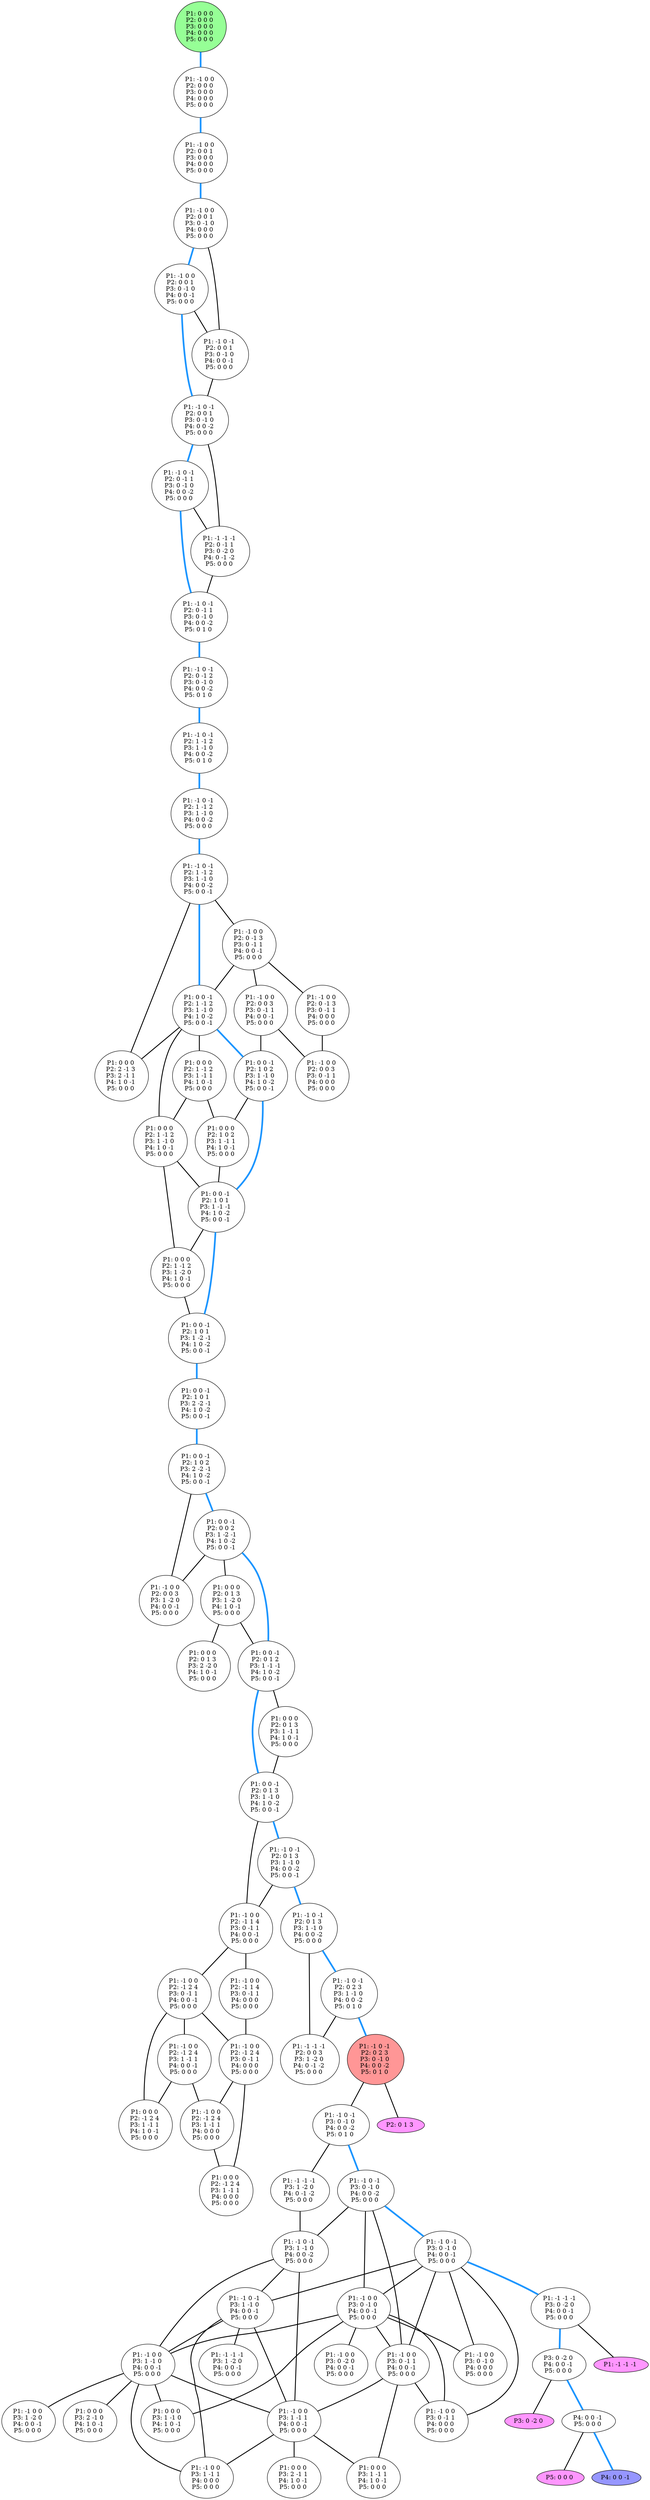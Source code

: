graph G {
color = "black"
0 [label = "P1: 0 0 0 
P2: 0 0 0 
P3: 0 0 0 
P4: 0 0 0 
P5: 0 0 0 
",  style="filled", fillcolor = "#96FF96"];
1 [label = "P1: -1 0 0 
P2: 0 0 0 
P3: 0 0 0 
P4: 0 0 0 
P5: 0 0 0 
"];
2 [label = "P1: -1 0 0 
P2: 0 0 1 
P3: 0 0 0 
P4: 0 0 0 
P5: 0 0 0 
"];
3 [label = "P1: -1 0 0 
P2: 0 0 1 
P3: 0 -1 0 
P4: 0 0 0 
P5: 0 0 0 
"];
4 [label = "P1: -1 0 0 
P2: 0 0 1 
P3: 0 -1 0 
P4: 0 0 -1 
P5: 0 0 0 
"];
5 [label = "P1: -1 0 -1 
P2: 0 0 1 
P3: 0 -1 0 
P4: 0 0 -1 
P5: 0 0 0 
"];
6 [label = "P1: -1 0 -1 
P2: 0 0 1 
P3: 0 -1 0 
P4: 0 0 -2 
P5: 0 0 0 
"];
7 [label = "P1: -1 0 -1 
P2: 0 -1 1 
P3: 0 -1 0 
P4: 0 0 -2 
P5: 0 0 0 
"];
8 [label = "P1: -1 -1 -1 
P2: 0 -1 1 
P3: 0 -2 0 
P4: 0 -1 -2 
P5: 0 0 0 
"];
9 [label = "P1: -1 0 -1 
P2: 0 -1 1 
P3: 0 -1 0 
P4: 0 0 -2 
P5: 0 1 0 
"];
10 [label = "P1: -1 0 -1 
P2: 0 -1 2 
P3: 0 -1 0 
P4: 0 0 -2 
P5: 0 1 0 
"];
11 [label = "P1: -1 0 -1 
P2: 1 -1 2 
P3: 1 -1 0 
P4: 0 0 -2 
P5: 0 1 0 
"];
12 [label = "P1: -1 0 -1 
P2: 1 -1 2 
P3: 1 -1 0 
P4: 0 0 -2 
P5: 0 0 0 
"];
13 [label = "P1: -1 0 -1 
P2: 1 -1 2 
P3: 1 -1 0 
P4: 0 0 -2 
P5: 0 0 -1 
"];
14 [label = "P1: -1 0 0 
P2: 0 -1 3 
P3: 0 -1 1 
P4: 0 0 -1 
P5: 0 0 0 
"];
15 [label = "P1: 0 0 -1 
P2: 1 -1 2 
P3: 1 -1 0 
P4: 1 0 -2 
P5: 0 0 -1 
"];
16 [label = "P1: 0 0 0 
P2: 2 -1 3 
P3: 2 -1 1 
P4: 1 0 -1 
P5: 0 0 0 
"];
17 [label = "P1: -1 0 0 
P2: 0 0 3 
P3: 0 -1 1 
P4: 0 0 -1 
P5: 0 0 0 
"];
18 [label = "P1: -1 0 0 
P2: 0 -1 3 
P3: 0 -1 1 
P4: 0 0 0 
P5: 0 0 0 
"];
19 [label = "P1: 0 0 -1 
P2: 1 0 2 
P3: 1 -1 0 
P4: 1 0 -2 
P5: 0 0 -1 
"];
20 [label = "P1: 0 0 0 
P2: 1 -1 2 
P3: 1 -1 1 
P4: 1 0 -1 
P5: 0 0 0 
"];
21 [label = "P1: 0 0 0 
P2: 1 -1 2 
P3: 1 -1 0 
P4: 1 0 -1 
P5: 0 0 0 
"];
22 [label = "P1: -1 0 0 
P2: 0 0 3 
P3: 0 -1 1 
P4: 0 0 0 
P5: 0 0 0 
"];
23 [label = "P1: 0 0 0 
P2: 1 0 2 
P3: 1 -1 1 
P4: 1 0 -1 
P5: 0 0 0 
"];
24 [label = "P1: 0 0 -1 
P2: 1 0 1 
P3: 1 -1 -1 
P4: 1 0 -2 
P5: 0 0 -1 
"];
25 [label = "P1: 0 0 0 
P2: 1 -1 2 
P3: 1 -2 0 
P4: 1 0 -1 
P5: 0 0 0 
"];
26 [label = "P1: 0 0 -1 
P2: 1 0 1 
P3: 1 -2 -1 
P4: 1 0 -2 
P5: 0 0 -1 
"];
27 [label = "P1: 0 0 -1 
P2: 1 0 1 
P3: 2 -2 -1 
P4: 1 0 -2 
P5: 0 0 -1 
"];
28 [label = "P1: 0 0 -1 
P2: 1 0 2 
P3: 2 -2 -1 
P4: 1 0 -2 
P5: 0 0 -1 
"];
29 [label = "P1: 0 0 -1 
P2: 0 0 2 
P3: 1 -2 -1 
P4: 1 0 -2 
P5: 0 0 -1 
"];
30 [label = "P1: -1 0 0 
P2: 0 0 3 
P3: 1 -2 0 
P4: 0 0 -1 
P5: 0 0 0 
"];
31 [label = "P1: 0 0 0 
P2: 0 1 3 
P3: 1 -2 0 
P4: 1 0 -1 
P5: 0 0 0 
"];
32 [label = "P1: 0 0 -1 
P2: 0 1 2 
P3: 1 -1 -1 
P4: 1 0 -2 
P5: 0 0 -1 
"];
33 [label = "P1: 0 0 0 
P2: 0 1 3 
P3: 2 -2 0 
P4: 1 0 -1 
P5: 0 0 0 
"];
34 [label = "P1: 0 0 0 
P2: 0 1 3 
P3: 1 -1 1 
P4: 1 0 -1 
P5: 0 0 0 
"];
35 [label = "P1: 0 0 -1 
P2: 0 1 3 
P3: 1 -1 0 
P4: 1 0 -2 
P5: 0 0 -1 
"];
36 [label = "P1: -1 0 -1 
P2: 0 1 3 
P3: 1 -1 0 
P4: 0 0 -2 
P5: 0 0 -1 
"];
37 [label = "P1: -1 0 0 
P2: -1 1 4 
P3: 0 -1 1 
P4: 0 0 -1 
P5: 0 0 0 
"];
38 [label = "P1: -1 0 -1 
P2: 0 1 3 
P3: 1 -1 0 
P4: 0 0 -2 
P5: 0 0 0 
"];
39 [label = "P1: -1 0 0 
P2: -1 2 4 
P3: 0 -1 1 
P4: 0 0 -1 
P5: 0 0 0 
"];
40 [label = "P1: -1 0 0 
P2: -1 1 4 
P3: 0 -1 1 
P4: 0 0 0 
P5: 0 0 0 
"];
41 [label = "P1: -1 0 -1 
P2: 0 2 3 
P3: 1 -1 0 
P4: 0 0 -2 
P5: 0 1 0 
"];
42 [label = "P1: -1 -1 -1 
P2: 0 0 3 
P3: 1 -2 0 
P4: 0 -1 -2 
P5: 0 0 0 
"];
43 [label = "P1: -1 0 0 
P2: -1 2 4 
P3: 1 -1 1 
P4: 0 0 -1 
P5: 0 0 0 
"];
44 [label = "P1: -1 0 0 
P2: -1 2 4 
P3: 0 -1 1 
P4: 0 0 0 
P5: 0 0 0 
"];
45 [label = "P1: 0 0 0 
P2: -1 2 4 
P3: 1 -1 1 
P4: 1 0 -1 
P5: 0 0 0 
"];
46 [label = "P1: -1 0 -1 
P2: 0 2 3 
P3: 0 -1 0 
P4: 0 0 -2 
P5: 0 1 0 
",  style="filled", fillcolor = "#FF9696"];
47 [label = "P1: -1 0 0 
P2: -1 2 4 
P3: 1 -1 1 
P4: 0 0 0 
P5: 0 0 0 
"];
48 [label = "P1: 0 0 0 
P2: -1 2 4 
P3: 1 -1 1 
P4: 0 0 0 
P5: 0 0 0 
"];
49 [label = "P2: 0 1 3 
",  style="filled", fillcolor = "#FF96FF"];
50 [label = "P1: -1 0 -1 
P3: 0 -1 0 
P4: 0 0 -2 
P5: 0 1 0 
"];
51 [label = "P1: -1 -1 -1 
P3: 1 -2 0 
P4: 0 -1 -2 
P5: 0 0 0 
"];
52 [label = "P1: -1 0 -1 
P3: 0 -1 0 
P4: 0 0 -2 
P5: 0 0 0 
"];
53 [label = "P1: -1 0 -1 
P3: 1 -1 0 
P4: 0 0 -2 
P5: 0 0 0 
"];
54 [label = "P1: -1 0 -1 
P3: 0 -1 0 
P4: 0 0 -1 
P5: 0 0 0 
"];
55 [label = "P1: -1 0 0 
P3: 0 -1 0 
P4: 0 0 -1 
P5: 0 0 0 
"];
56 [label = "P1: -1 0 0 
P3: 0 -1 1 
P4: 0 0 -1 
P5: 0 0 0 
"];
57 [label = "P1: -1 0 -1 
P3: 1 -1 0 
P4: 0 0 -1 
P5: 0 0 0 
"];
58 [label = "P1: -1 0 0 
P3: 1 -1 0 
P4: 0 0 -1 
P5: 0 0 0 
"];
59 [label = "P1: -1 0 0 
P3: 1 -1 1 
P4: 0 0 -1 
P5: 0 0 0 
"];
60 [label = "P1: -1 -1 -1 
P3: 0 -2 0 
P4: 0 0 -1 
P5: 0 0 0 
"];
61 [label = "P1: -1 0 0 
P3: 0 -1 0 
P4: 0 0 0 
P5: 0 0 0 
"];
62 [label = "P1: -1 0 0 
P3: 0 -1 1 
P4: 0 0 0 
P5: 0 0 0 
"];
63 [label = "P1: -1 0 0 
P3: 0 -2 0 
P4: 0 0 -1 
P5: 0 0 0 
"];
64 [label = "P1: 0 0 0 
P3: 1 -1 0 
P4: 1 0 -1 
P5: 0 0 0 
"];
65 [label = "P1: 0 0 0 
P3: 1 -1 1 
P4: 1 0 -1 
P5: 0 0 0 
"];
66 [label = "P1: -1 -1 -1 
P3: 1 -2 0 
P4: 0 0 -1 
P5: 0 0 0 
"];
67 [label = "P1: -1 0 0 
P3: 1 -1 1 
P4: 0 0 0 
P5: 0 0 0 
"];
68 [label = "P1: -1 0 0 
P3: 1 -2 0 
P4: 0 0 -1 
P5: 0 0 0 
"];
69 [label = "P1: 0 0 0 
P3: 2 -1 0 
P4: 1 0 -1 
P5: 0 0 0 
"];
70 [label = "P1: 0 0 0 
P3: 2 -1 1 
P4: 1 0 -1 
P5: 0 0 0 
"];
71 [label = "P1: -1 -1 -1 
",  style="filled", fillcolor = "#FF96FF"];
72 [label = "P3: 0 -2 0 
P4: 0 0 -1 
P5: 0 0 0 
"];
73 [label = "P3: 0 -2 0 
",  style="filled", fillcolor = "#FF96FF"];
74 [label = "P4: 0 0 -1 
P5: 0 0 0 
"];
75 [label = "P4: 0 0 -1 
", style="filled", fillcolor = "#9696FF"];
76 [label = "P5: 0 0 0 
",  style="filled", fillcolor = "#FF96FF"];
edge [style=bold];
0 -- 1 [color="#1E96FF", penwidth=4.0];

1 -- 2 [color="#1E96FF", penwidth=4.0];

2 -- 3 [color="#1E96FF", penwidth=4.0];

3 -- 4 [color="#1E96FF", penwidth=4.0];
3 -- 5 [color=black];

4 -- 5 [color=black];
4 -- 6 [color="#1E96FF", penwidth=4.0];

5 -- 6 [color=black];

6 -- 7 [color="#1E96FF", penwidth=4.0];
6 -- 8 [color=black];

7 -- 8 [color=black];
7 -- 9 [color="#1E96FF", penwidth=4.0];

8 -- 9 [color=black];

9 -- 10 [color="#1E96FF", penwidth=4.0];

10 -- 11 [color="#1E96FF", penwidth=4.0];

11 -- 12 [color="#1E96FF", penwidth=4.0];

12 -- 13 [color="#1E96FF", penwidth=4.0];

13 -- 14 [color=black];
13 -- 15 [color="#1E96FF", penwidth=4.0];
13 -- 16 [color=black];

14 -- 17 [color=black];
14 -- 18 [color=black];
14 -- 15 [color=black];

15 -- 19 [color="#1E96FF", penwidth=4.0];
15 -- 20 [color=black];
15 -- 16 [color=black];
15 -- 21 [color=black];


17 -- 22 [color=black];
17 -- 19 [color=black];

18 -- 22 [color=black];

19 -- 23 [color=black];
19 -- 24 [color="#1E96FF", penwidth=4.0];

20 -- 23 [color=black];
20 -- 21 [color=black];

21 -- 24 [color=black];
21 -- 25 [color=black];


23 -- 24 [color=black];

24 -- 26 [color="#1E96FF", penwidth=4.0];
24 -- 25 [color=black];

25 -- 26 [color=black];

26 -- 27 [color="#1E96FF", penwidth=4.0];

27 -- 28 [color="#1E96FF", penwidth=4.0];

28 -- 29 [color="#1E96FF", penwidth=4.0];
28 -- 30 [color=black];

29 -- 31 [color=black];
29 -- 32 [color="#1E96FF", penwidth=4.0];
29 -- 30 [color=black];


31 -- 33 [color=black];
31 -- 32 [color=black];

32 -- 34 [color=black];
32 -- 35 [color="#1E96FF", penwidth=4.0];


34 -- 35 [color=black];

35 -- 36 [color="#1E96FF", penwidth=4.0];
35 -- 37 [color=black];

36 -- 37 [color=black];
36 -- 38 [color="#1E96FF", penwidth=4.0];

37 -- 39 [color=black];
37 -- 40 [color=black];

38 -- 41 [color="#1E96FF", penwidth=4.0];
38 -- 42 [color=black];

39 -- 43 [color=black];
39 -- 44 [color=black];
39 -- 45 [color=black];

40 -- 44 [color=black];

41 -- 42 [color=black];
41 -- 46 [color="#1E96FF", penwidth=4.0];


43 -- 47 [color=black];
43 -- 45 [color=black];

44 -- 47 [color=black];
44 -- 48 [color=black];


46 -- 50 [color=black];
46 -- 49 [color=black];

47 -- 48 [color=black];


50 -- 51 [color=black];
50 -- 52 [color="#1E96FF", penwidth=4.0];

51 -- 53 [color=black];

52 -- 53 [color=black];
52 -- 54 [color="#1E96FF", penwidth=4.0];
52 -- 55 [color=black];
52 -- 56 [color=black];

53 -- 57 [color=black];
53 -- 58 [color=black];
53 -- 59 [color=black];

54 -- 55 [color=black];
54 -- 57 [color=black];
54 -- 60 [color="#1E96FF", penwidth=4.0];
54 -- 56 [color=black];
54 -- 61 [color=black];
54 -- 62 [color=black];

55 -- 58 [color=black];
55 -- 63 [color=black];
55 -- 56 [color=black];
55 -- 61 [color=black];
55 -- 62 [color=black];
55 -- 64 [color=black];

56 -- 59 [color=black];
56 -- 62 [color=black];
56 -- 65 [color=black];

57 -- 58 [color=black];
57 -- 66 [color=black];
57 -- 59 [color=black];
57 -- 67 [color=black];

58 -- 68 [color=black];
58 -- 59 [color=black];
58 -- 64 [color=black];
58 -- 67 [color=black];
58 -- 69 [color=black];

59 -- 67 [color=black];
59 -- 65 [color=black];
59 -- 70 [color=black];

60 -- 72 [color="#1E96FF", penwidth=4.0];
60 -- 71 [color=black];











72 -- 74 [color="#1E96FF", penwidth=4.0];
72 -- 73 [color=black];

74 -- 76 [color=black];
74 -- 75 [color="#1E96FF", penwidth=4.0];

}

